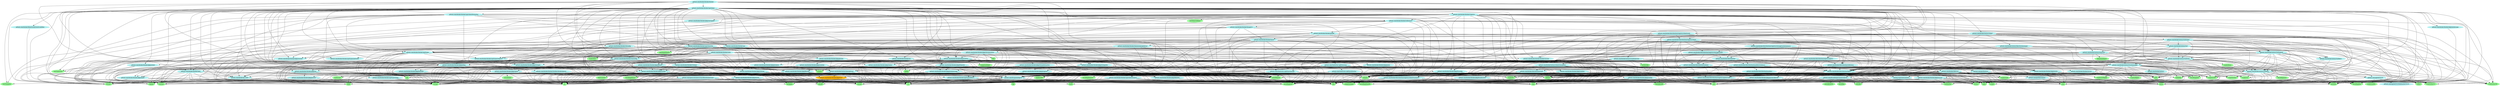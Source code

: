 digraph godep {
0 [label="github.com/docker/docker/pkg/mflag" style="filled" color="paleturquoise"];
0 -> 1;
0 -> 2;
0 -> 3;
0 -> 4;
0 -> 5;
0 -> 6;
0 -> 7;
0 -> 8;
0 -> 9;
0 -> 10;
0 -> 11;
12 [label="github.com/docker/docker/api/client/inspect" style="filled" color="paleturquoise"];
12 -> 13;
12 -> 14;
12 -> 2;
12 -> 4;
12 -> 15;
16 [label="github.com/docker/notary/client" style="filled" color="paleturquoise"];
16 -> 13;
16 -> 14;
16 -> 1;
16 -> 2;
16 -> 17;
16 -> 18;
16 -> 19;
16 -> 20;
16 -> 21;
16 -> 22;
16 -> 23;
16 -> 24;
16 -> 25;
16 -> 26;
16 -> 27;
16 -> 28;
16 -> 29;
16 -> 30;
16 -> 5;
16 -> 31;
16 -> 11;
32 [label="github.com/docker/distribution/registry/client" style="filled" color="paleturquoise"];
32 -> 13;
32 -> 14;
32 -> 2;
32 -> 33;
32 -> 34;
32 -> 35;
32 -> 36;
32 -> 37;
32 -> 38;
32 -> 39;
32 -> 40;
32 -> 41;
32 -> 42;
32 -> 4;
32 -> 29;
32 -> 30;
32 -> 43;
32 -> 5;
32 -> 8;
32 -> 11;
44 [label="compress/gzip" style="filled" color="palegreen"];
6 [label="runtime" style="filled" color="palegreen"];
45 [label="math/big" style="filled" color="palegreen"];
46 [label="github.com/docker/docker/api/types/network" style="filled" color="paleturquoise"];
47 [label="github.com/docker/docker/pkg/gitutils" style="filled" color="paleturquoise"];
47 -> 2;
47 -> 48;
47 -> 49;
47 -> 29;
47 -> 30;
47 -> 43;
47 -> 5;
47 -> 50;
47 -> 31;
47 -> 9;
2 [label="fmt" style="filled" color="palegreen"];
51 [label="github.com/gorilla/context" style="filled" color="paleturquoise"];
51 -> 30;
51 -> 52;
51 -> 11;
53 [label="github.com/docker/docker/pkg/mount" style="filled" color="paleturquoise"];
53 -> 54;
53 -> 2;
53 -> 4;
53 -> 5;
53 -> 9;
53 -> 55;
53 -> 11;
56 [label="compress/bzip2" style="filled" color="palegreen"];
57 [label="github.com/docker/docker/image/v1" style="filled" color="paleturquoise"];
57 -> 14;
57 -> 2;
57 -> 17;
57 -> 35;
57 -> 58;
57 -> 59;
57 -> 60;
57 -> 61;
57 -> 9;
62 [label="github.com/docker/docker/pkg/ansiescape" style="filled" color="paleturquoise"];
62 -> 13;
24 [label="github.com/docker/notary/tuf/client" style="filled" color="paleturquoise"];
24 -> 13;
24 -> 63;
24 -> 64;
24 -> 14;
24 -> 2;
24 -> 17;
24 -> 23;
24 -> 25;
24 -> 26;
24 -> 27;
24 -> 28;
24 -> 65;
24 -> 4;
24 -> 66;
24 -> 31;
24 -> 9;
67 [label="mime/multipart" style="filled" color="palegreen"];
5 [label="os" style="filled" color="palegreen"];
68 [label="github.com/docker/docker/api" style="filled" color="paleturquoise"];
68 -> 2;
68 -> 17;
68 -> 69;
68 -> 70;
68 -> 60;
68 -> 71;
68 -> 72;
68 -> 31;
68 -> 7;
68 -> 8;
68 -> 9;
69 [label="github.com/docker/docker/api/types" style="filled" color="paleturquoise"];
69 -> 54;
69 -> 73;
69 -> 46;
69 -> 74;
69 -> 75;
69 -> 76;
69 -> 60;
69 -> 77;
69 -> 4;
69 -> 78;
69 -> 5;
69 -> 11;
79 [label="os/signal" style="filled" color="palegreen"];
80 [label="github.com/docker/docker/pkg/tlsconfig" style="filled" color="paleturquoise"];
80 -> 81;
80 -> 82;
80 -> 2;
80 -> 17;
80 -> 29;
80 -> 5;
34 [label="github.com/docker/distribution/context" style="filled" color="paleturquoise"];
34 -> 1;
34 -> 2;
34 -> 17;
34 -> 83;
34 -> 84;
34 -> 85;
34 -> 78;
34 -> 30;
34 -> 6;
34 -> 9;
34 -> 52;
34 -> 11;
43 [label="net/url" style="filled" color="palegreen"];
41 [label="github.com/docker/distribution/registry/storage/cache" style="filled" color="paleturquoise"];
41 -> 2;
41 -> 33;
41 -> 34;
41 -> 35;
86 [label="github.com/docker/docker/pkg/pools" style="filled" color="paleturquoise"];
86 -> 54;
86 -> 87;
86 -> 4;
86 -> 52;
88 [label="github.com/docker/docker/pkg/stdcopy" style="filled" color="paleturquoise"];
88 -> 89;
88 -> 1;
88 -> 17;
88 -> 4;
64 [label="encoding/hex" style="filled" color="palegreen"];
33 [label="github.com/docker/distribution" style="filled" color="paleturquoise"];
33 -> 1;
33 -> 2;
33 -> 34;
33 -> 35;
33 -> 36;
33 -> 4;
33 -> 30;
33 -> 9;
33 -> 11;
90 [label="github.com/docker/distribution/manifest" style="filled" color="paleturquoise"];
91 [label="crypto/x509/pkix" style="filled" color="palegreen"];
60 [label="github.com/docker/docker/pkg/version" style="filled" color="paleturquoise"];
60 -> 8;
60 -> 9;
92 [label="github.com/docker/docker/pkg/blkiodev" style="filled" color="paleturquoise"];
92 -> 2;
93 [label="github.com/docker/docker/api/types/time" style="filled" color="paleturquoise"];
93 -> 2;
93 -> 94;
93 -> 8;
93 -> 9;
93 -> 11;
95 [label="github.com/docker/docker/builder/dockerignore" style="filled" color="paleturquoise"];
95 -> 54;
95 -> 2;
95 -> 4;
95 -> 31;
95 -> 9;
61 [label="regexp" style="filled" color="palegreen"];
96 [label="github.com/docker/docker/cli" style="filled" color="paleturquoise"];
96 -> 1;
96 -> 2;
96 -> 0;
96 -> 80;
96 -> 4;
96 -> 5;
96 -> 97;
96 -> 9;
11 [label="time" style="filled" color="palegreen"];
98 [label="github.com/docker/docker/opts" style="filled" color="paleturquoise"];
98 -> 54;
98 -> 2;
98 -> 92;
98 -> 76;
98 -> 99;
98 -> 78;
98 -> 43;
98 -> 5;
98 -> 61;
98 -> 6;
98 -> 8;
98 -> 9;
100 [label="github.com/docker/docker/pkg/promise" style="filled" color="paleturquoise"];
101 [label="github.com/docker/docker/pkg/reexec" style="filled" color="paleturquoise"];
101 -> 2;
101 -> 5;
101 -> 50;
101 -> 31;
101 -> 55;
48 [label="github.com/docker/docker/pkg/symlink" style="filled" color="paleturquoise"];
48 -> 13;
48 -> 1;
48 -> 70;
48 -> 5;
48 -> 31;
48 -> 9;
102 [label="github.com/docker/docker/docker" style="filled" color="paleturquoise"];
102 -> 2;
102 -> 17;
102 -> 103;
102 -> 96;
102 -> 104;
102 -> 105;
102 -> 98;
102 -> 0;
102 -> 101;
102 -> 106;
102 -> 80;
102 -> 107;
102 -> 5;
102 -> 31;
102 -> 7;
108 [label="unicode/utf8" style="filled" color="palegreen"];
109 [label="github.com/docker/docker/pkg/streamformatter" style="filled" color="paleturquoise"];
109 -> 14;
109 -> 2;
109 -> 110;
109 -> 111;
109 -> 4;
65 [label="github.com/docker/notary/tuf/utils" style="filled" color="paleturquoise"];
65 -> 13;
65 -> 112;
65 -> 63;
65 -> 113;
65 -> 81;
65 -> 64;
65 -> 1;
65 -> 2;
65 -> 22;
65 -> 25;
65 -> 4;
65 -> 30;
65 -> 43;
65 -> 5;
65 -> 66;
65 -> 31;
65 -> 9;
114 [label="log" style="filled" color="palegreen"];
15 [label="text/template" style="filled" color="palegreen"];
115 [label="github.com/docker/docker/pkg/httputils" style="filled" color="paleturquoise"];
115 -> 1;
115 -> 2;
115 -> 17;
115 -> 110;
115 -> 4;
115 -> 72;
115 -> 30;
115 -> 61;
115 -> 9;
115 -> 11;
107 [label="github.com/docker/docker/utils" style="filled" color="paleturquoise"];
107 -> 116;
107 -> 64;
107 -> 2;
107 -> 38;
107 -> 105;
107 -> 117;
107 -> 118;
107 -> 119;
107 -> 4;
107 -> 29;
107 -> 5;
107 -> 50;
107 -> 31;
107 -> 61;
107 -> 6;
107 -> 9;
23 [label="github.com/docker/notary/tuf" style="filled" color="paleturquoise"];
23 -> 13;
23 -> 63;
23 -> 64;
23 -> 14;
23 -> 2;
23 -> 17;
23 -> 25;
23 -> 26;
23 -> 27;
23 -> 65;
23 -> 31;
23 -> 9;
23 -> 11;
120 [label="sync/atomic" style="filled" color="palegreen"];
29 [label="io/ioutil" style="filled" color="palegreen"];
66 [label="path" style="filled" color="palegreen"];
59 [label="github.com/docker/docker/layer" style="filled" color="paleturquoise"];
59 -> 121;
59 -> 13;
59 -> 44;
59 -> 1;
59 -> 2;
59 -> 17;
59 -> 35;
59 -> 122;
59 -> 117;
59 -> 87;
59 -> 119;
59 -> 123;
59 -> 124;
59 -> 4;
59 -> 29;
59 -> 5;
59 -> 31;
59 -> 61;
59 -> 6;
59 -> 8;
59 -> 52;
125 [label="github.com/docker/docker/pkg/chrootarchive" style="filled" color="paleturquoise"];
125 -> 13;
125 -> 14;
125 -> 126;
125 -> 2;
125 -> 117;
125 -> 127;
125 -> 101;
125 -> 70;
125 -> 4;
125 -> 29;
125 -> 5;
125 -> 31;
125 -> 6;
125 -> 55;
105 [label="github.com/docker/docker/dockerversion" style="filled" color="paleturquoise"];
128 [label="github.com/agl/ed25519" style="filled" color="paleturquoise"];
128 -> 113;
128 -> 129;
128 -> 130;
128 -> 4;
131 [label="github.com/docker/notary" style="filled" color="paleturquoise"];
132 [label="encoding/base64" style="filled" color="palegreen"];
82 [label="crypto/x509" style="filled" color="palegreen"];
133 [label="github.com/docker/docker/reference" style="filled" color="paleturquoise"];
133 -> 14;
133 -> 1;
133 -> 2;
133 -> 35;
133 -> 37;
133 -> 58;
133 -> 57;
133 -> 29;
133 -> 5;
133 -> 31;
133 -> 7;
133 -> 9;
133 -> 52;
134 [label="crypto/rand" style="filled" color="palegreen"];
135 [label="crypto/ecdsa" style="filled" color="palegreen"];
136 [label="crypto/elliptic" style="filled" color="palegreen"];
89 [label="encoding/binary" style="filled" color="palegreen"];
76 [label="github.com/docker/docker/pkg/ulimit" style="filled" color="paleturquoise"];
76 -> 2;
76 -> 8;
76 -> 9;
99 [label="github.com/docker/go-units" style="filled" color="paleturquoise"];
99 -> 2;
99 -> 61;
99 -> 8;
99 -> 9;
99 -> 11;
137 [label="github.com/docker/docker/pkg/random" style="filled" color="paleturquoise"];
137 -> 134;
137 -> 4;
137 -> 94;
137 -> 45;
137 -> 138;
137 -> 52;
137 -> 11;
139 [label="github.com/docker/docker/pkg/useragent" style="filled" color="paleturquoise"];
139 -> 9;
85 [label="golang.org/x/net/context" style="filled" color="paleturquoise"];
85 -> 1;
85 -> 2;
85 -> 52;
85 -> 11;
63 [label="crypto/sha256" style="filled" color="palegreen"];
42 [label="github.com/docker/distribution/registry/storage/cache/memory" style="filled" color="paleturquoise"];
42 -> 33;
42 -> 34;
42 -> 35;
42 -> 37;
42 -> 41;
42 -> 52;
140 [label="github.com/docker/docker/pkg/parsers" style="filled" color="paleturquoise"];
140 -> 2;
140 -> 8;
140 -> 9;
87 [label="github.com/docker/docker/pkg/ioutils" style="filled" color="paleturquoise"];
87 -> 13;
87 -> 63;
87 -> 64;
87 -> 1;
87 -> 2;
87 -> 85;
87 -> 4;
87 -> 29;
87 -> 30;
87 -> 5;
87 -> 52;
141 [label="text/scanner" style="filled" color="palegreen"];
124 [label="github.com/vbatts/tar-split/tar/storage" style="filled" color="paleturquoise"];
124 -> 13;
124 -> 14;
124 -> 1;
124 -> 142;
124 -> 4;
124 -> 5;
124 -> 31;
124 -> 108;
129 [label="crypto/subtle" style="filled" color="palegreen"];
17 [label="github.com/Sirupsen/logrus" style="filled" color="paleturquoise"];
17 -> 54;
17 -> 13;
17 -> 14;
17 -> 2;
17 -> 4;
17 -> 114;
17 -> 5;
17 -> 6;
17 -> 7;
17 -> 9;
17 -> 52;
17 -> 55;
17 -> 11;
17 -> 143;
130 [label="github.com/agl/ed25519/edwards25519" style="filled" color="paleturquoise"];
144 [label="github.com/docker/docker/errors" style="filled" color="paleturquoise"];
144 -> 38;
144 -> 30;
145 [label="net/http/cookiejar" style="filled" color="palegreen"];
138 [label="math/rand" style="filled" color="palegreen"];
146 [label="github.com/docker/docker/pkg/signal" style="filled" color="paleturquoise"];
146 -> 2;
146 -> 17;
146 -> 5;
146 -> 79;
146 -> 6;
146 -> 8;
146 -> 9;
146 -> 120;
146 -> 55;
58 [label="github.com/docker/docker/image" style="filled" color="paleturquoise"];
58 -> 14;
58 -> 1;
58 -> 2;
58 -> 17;
58 -> 35;
58 -> 59;
58 -> 77;
58 -> 4;
58 -> 29;
58 -> 5;
58 -> 31;
58 -> 52;
58 -> 11;
147 [label="net/http/httputil" style="filled" color="palegreen"];
148 [label="github.com/opencontainers/runc/libcontainer/user" style="filled" color="paleturquoise"];
148 -> 54;
148 -> 1;
148 -> 2;
148 -> 4;
148 -> 5;
148 -> 8;
148 -> 9;
148 -> 55;
149 [label="github.com/docker/docker/pkg/broadcaster" style="filled" color="paleturquoise"];
149 -> 4;
149 -> 52;
150 [label="github.com/docker/docker/pkg/stringutils" style="filled" color="paleturquoise"];
150 -> 13;
150 -> 14;
150 -> 137;
150 -> 138;
150 -> 9;
151 [label="github.com/docker/docker/api/client/formatter" style="filled" color="paleturquoise"];
151 -> 13;
151 -> 2;
151 -> 68;
151 -> 69;
151 -> 119;
151 -> 150;
151 -> 133;
151 -> 99;
151 -> 4;
151 -> 8;
151 -> 9;
151 -> 10;
151 -> 15;
151 -> 11;
77 [label="github.com/docker/docker/runconfig" style="filled" color="paleturquoise"];
77 -> 14;
77 -> 2;
77 -> 98;
77 -> 92;
77 -> 149;
77 -> 87;
77 -> 0;
77 -> 53;
77 -> 75;
77 -> 140;
77 -> 146;
77 -> 150;
77 -> 76;
77 -> 152;
77 -> 99;
77 -> 4;
77 -> 29;
77 -> 66;
77 -> 6;
77 -> 8;
77 -> 9;
153 [label="github.com/docker/docker/api/client/lib" style="filled" color="paleturquoise"];
153 -> 13;
153 -> 81;
153 -> 132;
153 -> 14;
153 -> 1;
153 -> 2;
153 -> 69;
153 -> 73;
153 -> 74;
153 -> 93;
153 -> 77;
153 -> 99;
153 -> 4;
153 -> 29;
153 -> 78;
153 -> 30;
153 -> 147;
153 -> 43;
153 -> 5;
153 -> 31;
153 -> 61;
153 -> 8;
153 -> 9;
153 -> 11;
28 [label="github.com/docker/notary/tuf/store" style="filled" color="paleturquoise"];
28 -> 13;
28 -> 1;
28 -> 2;
28 -> 17;
28 -> 25;
28 -> 65;
28 -> 4;
28 -> 29;
28 -> 67;
28 -> 30;
28 -> 43;
28 -> 5;
28 -> 66;
28 -> 31;
84 [label="github.com/gorilla/mux" style="filled" color="paleturquoise"];
84 -> 13;
84 -> 1;
84 -> 2;
84 -> 51;
84 -> 30;
84 -> 43;
84 -> 66;
84 -> 61;
84 -> 9;
30 [label="net/http" style="filled" color="palegreen"];
78 [label="net" style="filled" color="palegreen"];
75 [label="github.com/docker/docker/pkg/nat" style="filled" color="paleturquoise"];
75 -> 2;
75 -> 140;
75 -> 78;
75 -> 7;
75 -> 8;
75 -> 9;
104 [label="github.com/docker/docker/cliconfig" style="filled" color="paleturquoise"];
104 -> 132;
104 -> 14;
104 -> 2;
104 -> 69;
104 -> 3;
104 -> 4;
104 -> 29;
104 -> 5;
104 -> 31;
104 -> 9;
154 [label="github.com/docker/docker/pkg/jsonlog" style="filled" color="paleturquoise"];
154 -> 13;
154 -> 14;
154 -> 1;
154 -> 2;
154 -> 11;
154 -> 108;
18 [label="github.com/docker/notary/client/changelist" style="filled" color="paleturquoise"];
18 -> 14;
18 -> 2;
18 -> 17;
18 -> 83;
18 -> 25;
18 -> 29;
18 -> 5;
18 -> 66;
18 -> 7;
18 -> 11;
19 [label="github.com/docker/notary/cryptoservice" style="filled" color="paleturquoise"];
19 -> 155;
19 -> 134;
19 -> 82;
19 -> 156;
19 -> 1;
19 -> 2;
19 -> 17;
19 -> 21;
19 -> 22;
19 -> 25;
19 -> 4;
19 -> 29;
19 -> 5;
19 -> 31;
19 -> 9;
13 [label="bytes" style="filled" color="palegreen"];
121 [label="archive/tar" style="filled" color="palegreen"];
157 [label="github.com/docker/docker/pkg/tarsum" style="filled" color="paleturquoise"];
157 -> 121;
157 -> 13;
157 -> 44;
157 -> 158;
157 -> 63;
157 -> 64;
157 -> 1;
157 -> 2;
157 -> 159;
157 -> 4;
157 -> 7;
157 -> 8;
157 -> 9;
40 [label="github.com/docker/distribution/registry/client/transport" style="filled" color="paleturquoise"];
40 -> 54;
40 -> 1;
40 -> 2;
40 -> 4;
40 -> 30;
40 -> 5;
40 -> 52;
3 [label="github.com/docker/docker/pkg/homedir" style="filled" color="paleturquoise"];
3 -> 148;
3 -> 5;
3 -> 6;
160 [label="github.com/docker/docker/registry" style="filled" color="paleturquoise"];
160 -> 13;
160 -> 63;
160 -> 113;
160 -> 81;
160 -> 82;
160 -> 64;
160 -> 14;
160 -> 1;
160 -> 2;
160 -> 17;
160 -> 35;
160 -> 38;
160 -> 39;
160 -> 32;
160 -> 40;
160 -> 69;
160 -> 74;
160 -> 105;
160 -> 98;
160 -> 115;
160 -> 87;
160 -> 0;
160 -> 161;
160 -> 119;
160 -> 157;
160 -> 80;
160 -> 139;
160 -> 133;
160 -> 4;
160 -> 29;
160 -> 78;
160 -> 30;
160 -> 145;
160 -> 43;
160 -> 5;
160 -> 31;
160 -> 6;
160 -> 8;
160 -> 9;
160 -> 52;
160 -> 55;
160 -> 11;
54 [label="bufio" style="filled" color="palegreen"];
126 [label="flag" style="filled" color="palegreen"];
20 [label="github.com/docker/notary/keystoremanager" style="filled" color="paleturquoise"];
20 -> 134;
20 -> 82;
20 -> 1;
20 -> 2;
20 -> 17;
20 -> 22;
20 -> 25;
20 -> 27;
20 -> 31;
20 -> 9;
20 -> 11;
83 [label="github.com/docker/distribution/uuid" style="filled" color="paleturquoise"];
83 -> 134;
83 -> 2;
83 -> 4;
83 -> 5;
83 -> 55;
83 -> 11;
38 [label="github.com/docker/distribution/registry/api/errcode" style="filled" color="paleturquoise"];
38 -> 14;
38 -> 2;
38 -> 30;
38 -> 7;
38 -> 9;
38 -> 52;
70 [label="github.com/docker/docker/pkg/system" style="filled" color="paleturquoise"];
70 -> 54;
70 -> 1;
70 -> 99;
70 -> 4;
70 -> 5;
70 -> 31;
70 -> 8;
70 -> 9;
70 -> 55;
70 -> 11;
70 -> 143;
97 [label="reflect" style="filled" color="palegreen"];
111 [label="github.com/docker/docker/pkg/progress" style="filled" color="paleturquoise"];
111 -> 2;
111 -> 4;
162 [label="unicode/utf16" style="filled" color="palegreen"];
159 [label="hash" style="filled" color="palegreen"];
37 [label="github.com/docker/distribution/reference" style="filled" color="paleturquoise"];
37 -> 1;
37 -> 2;
37 -> 35;
37 -> 61;
39 [label="github.com/docker/distribution/registry/api/v2" style="filled" color="paleturquoise"];
39 -> 35;
39 -> 37;
39 -> 38;
39 -> 84;
39 -> 30;
39 -> 43;
39 -> 61;
39 -> 9;
127 [label="github.com/docker/docker/pkg/idtools" style="filled" color="paleturquoise"];
127 -> 54;
127 -> 2;
127 -> 70;
127 -> 5;
127 -> 50;
127 -> 31;
127 -> 7;
127 -> 8;
127 -> 9;
127 -> 55;
163 [label="github.com/docker/libnetwork/resolvconf/dns" style="filled" color="paleturquoise"];
163 -> 61;
164 [label="encoding/base32" style="filled" color="palegreen"];
158 [label="crypto" style="filled" color="palegreen"];
50 [label="os/exec" style="filled" color="palegreen"];
26 [label="github.com/docker/notary/tuf/keys" style="filled" color="paleturquoise"];
26 -> 1;
26 -> 25;
7 [label="sort" style="filled" color="palegreen"];
52 [label="sync" style="filled" color="palegreen"];
94 [label="math" style="filled" color="palegreen"];
72 [label="mime" style="filled" color="palegreen"];
117 [label="github.com/docker/docker/pkg/archive" style="filled" color="paleturquoise"];
117 -> 121;
117 -> 54;
117 -> 13;
117 -> 56;
117 -> 44;
117 -> 1;
117 -> 2;
117 -> 17;
117 -> 118;
117 -> 127;
117 -> 87;
117 -> 86;
117 -> 100;
117 -> 70;
117 -> 4;
117 -> 29;
117 -> 5;
117 -> 50;
117 -> 31;
117 -> 6;
117 -> 7;
117 -> 9;
117 -> 55;
117 -> 11;
117 -> 143;
161 [label="github.com/docker/docker/pkg/parsers/kernel" style="filled" color="paleturquoise"];
161 -> 13;
161 -> 1;
161 -> 2;
161 -> 55;
116 [label="crypto/sha1" style="filled" color="palegreen"];
165 [label="encoding/asn1" style="filled" color="palegreen"];
9 [label="strings" style="filled" color="palegreen"];
166 [label="github.com/jfrazelle/go/canonical/json" style="filled" color="paleturquoise"];
166 -> 13;
166 -> 167;
166 -> 132;
166 -> 1;
166 -> 2;
166 -> 4;
166 -> 94;
166 -> 97;
166 -> 6;
166 -> 7;
166 -> 8;
166 -> 9;
166 -> 52;
166 -> 168;
166 -> 162;
166 -> 108;
73 [label="github.com/docker/docker/api/types/filters" style="filled" color="paleturquoise"];
73 -> 14;
73 -> 1;
73 -> 2;
73 -> 61;
73 -> 9;
74 [label="github.com/docker/docker/api/types/registry" style="filled" color="paleturquoise"];
74 -> 14;
74 -> 78;
118 [label="github.com/docker/docker/pkg/fileutils" style="filled" color="paleturquoise"];
118 -> 1;
118 -> 2;
118 -> 17;
118 -> 4;
118 -> 29;
118 -> 5;
118 -> 31;
118 -> 61;
118 -> 9;
118 -> 141;
169 [label="github.com/vbatts/tar-split/archive/tar" style="filled" color="paleturquoise"];
169 -> 13;
169 -> 1;
169 -> 2;
169 -> 4;
169 -> 29;
169 -> 5;
169 -> 66;
169 -> 8;
169 -> 9;
169 -> 55;
169 -> 11;
49 [label="github.com/docker/docker/pkg/urlutil" style="filled" color="paleturquoise"];
49 -> 61;
49 -> 9;
113 [label="crypto/sha512" style="filled" color="palegreen"];
106 [label="github.com/docker/docker/pkg/term" style="filled" color="darkgoldenrod1"];
106 -> 1;
106 -> 4;
106 -> 5;
106 -> 79;
106 -> 55;
106 -> 143;
167 [label="encoding" style="filled" color="palegreen"];
71 [label="github.com/docker/libtrust" style="filled" color="paleturquoise"];
71 -> 13;
71 -> 158;
71 -> 135;
71 -> 136;
71 -> 134;
71 -> 170;
71 -> 63;
71 -> 113;
71 -> 81;
71 -> 82;
71 -> 91;
71 -> 164;
71 -> 132;
71 -> 89;
71 -> 14;
71 -> 156;
71 -> 1;
71 -> 2;
71 -> 4;
71 -> 29;
71 -> 45;
71 -> 78;
71 -> 43;
71 -> 5;
71 -> 66;
71 -> 31;
71 -> 7;
71 -> 9;
71 -> 52;
71 -> 11;
71 -> 168;
1 [label="errors" style="filled" color="palegreen"];
171 [label="github.com/docker/distribution/registry/client/auth" style="filled" color="paleturquoise"];
171 -> 14;
171 -> 1;
171 -> 2;
171 -> 17;
171 -> 32;
171 -> 40;
171 -> 30;
171 -> 43;
171 -> 9;
171 -> 52;
171 -> 11;
25 [label="github.com/docker/notary/tuf/data" style="filled" color="paleturquoise"];
25 -> 13;
25 -> 158;
25 -> 135;
25 -> 170;
25 -> 63;
25 -> 113;
25 -> 82;
25 -> 165;
25 -> 64;
25 -> 1;
25 -> 2;
25 -> 17;
25 -> 128;
25 -> 166;
25 -> 159;
25 -> 4;
25 -> 29;
25 -> 45;
25 -> 9;
25 -> 11;
4 [label="io" style="filled" color="palegreen"];
8 [label="strconv" style="filled" color="palegreen"];
170 [label="crypto/rsa" style="filled" color="palegreen"];
156 [label="encoding/pem" style="filled" color="palegreen"];
168 [label="unicode" style="filled" color="palegreen"];
10 [label="text/tabwriter" style="filled" color="palegreen"];
119 [label="github.com/docker/docker/pkg/stringid" style="filled" color="paleturquoise"];
119 -> 134;
119 -> 64;
119 -> 137;
119 -> 4;
119 -> 61;
119 -> 8;
119 -> 9;
22 [label="github.com/docker/notary/trustmanager" style="filled" color="paleturquoise"];
22 -> 135;
22 -> 136;
22 -> 134;
22 -> 170;
22 -> 82;
22 -> 91;
22 -> 156;
22 -> 1;
22 -> 2;
22 -> 17;
22 -> 128;
22 -> 131;
22 -> 21;
22 -> 25;
22 -> 4;
22 -> 29;
22 -> 45;
22 -> 30;
22 -> 43;
22 -> 5;
22 -> 66;
22 -> 31;
22 -> 9;
22 -> 52;
22 -> 11;
55 [label="syscall" style="filled" color="palegreen"];
35 [label="github.com/docker/distribution/digest" style="filled" color="paleturquoise"];
35 -> 13;
35 -> 158;
35 -> 1;
35 -> 2;
35 -> 157;
35 -> 159;
35 -> 4;
35 -> 29;
35 -> 61;
35 -> 7;
35 -> 9;
35 -> 52;
122 [label="github.com/docker/docker/daemon/graphdriver" style="filled" color="paleturquoise"];
122 -> 1;
122 -> 2;
122 -> 17;
122 -> 117;
122 -> 125;
122 -> 127;
122 -> 87;
122 -> 5;
122 -> 31;
122 -> 9;
122 -> 55;
122 -> 11;
142 [label="hash/crc64" style="filled" color="palegreen"];
155 [label="archive/zip" style="filled" color="palegreen"];
112 [label="crypto/hmac" style="filled" color="palegreen"];
103 [label="github.com/docker/docker/api/client" style="filled" color="paleturquoise"];
103 -> 121;
103 -> 54;
103 -> 13;
103 -> 132;
103 -> 64;
103 -> 14;
103 -> 1;
103 -> 2;
103 -> 17;
103 -> 35;
103 -> 171;
103 -> 40;
103 -> 68;
103 -> 151;
103 -> 12;
103 -> 153;
103 -> 69;
103 -> 73;
103 -> 46;
103 -> 74;
103 -> 95;
103 -> 96;
103 -> 104;
103 -> 105;
103 -> 144;
103 -> 98;
103 -> 62;
103 -> 117;
103 -> 118;
103 -> 47;
103 -> 115;
103 -> 87;
103 -> 110;
103 -> 0;
103 -> 75;
103 -> 111;
103 -> 100;
103 -> 146;
103 -> 88;
103 -> 109;
103 -> 119;
103 -> 150;
103 -> 70;
103 -> 106;
103 -> 80;
103 -> 76;
103 -> 49;
103 -> 60;
103 -> 133;
103 -> 160;
103 -> 77;
103 -> 107;
103 -> 99;
103 -> 163;
103 -> 16;
103 -> 21;
103 -> 22;
103 -> 25;
103 -> 4;
103 -> 29;
103 -> 78;
103 -> 30;
103 -> 43;
103 -> 5;
103 -> 50;
103 -> 79;
103 -> 31;
103 -> 61;
103 -> 6;
103 -> 7;
103 -> 8;
103 -> 9;
103 -> 52;
103 -> 10;
103 -> 15;
103 -> 11;
143 [label="unsafe" style="filled" color="palegreen"];
36 [label="github.com/docker/distribution/manifest/schema1" style="filled" color="paleturquoise"];
36 -> 82;
36 -> 14;
36 -> 17;
36 -> 35;
36 -> 90;
36 -> 71;
31 [label="path/filepath" style="filled" color="palegreen"];
27 [label="github.com/docker/notary/tuf/signed" style="filled" color="paleturquoise"];
27 -> 158;
27 -> 135;
27 -> 134;
27 -> 170;
27 -> 63;
27 -> 82;
27 -> 156;
27 -> 1;
27 -> 2;
27 -> 17;
27 -> 128;
27 -> 22;
27 -> 25;
27 -> 26;
27 -> 65;
27 -> 166;
27 -> 4;
27 -> 29;
27 -> 45;
27 -> 97;
27 -> 9;
27 -> 11;
14 [label="encoding/json" style="filled" color="palegreen"];
152 [label="github.com/docker/docker/volume" style="filled" color="paleturquoise"];
152 -> 2;
152 -> 17;
152 -> 144;
152 -> 70;
152 -> 5;
152 -> 31;
152 -> 6;
152 -> 9;
123 [label="github.com/vbatts/tar-split/tar/asm" style="filled" color="paleturquoise"];
123 -> 13;
123 -> 2;
123 -> 169;
123 -> 124;
123 -> 159;
123 -> 142;
123 -> 4;
123 -> 29;
123 -> 52;
110 [label="github.com/docker/docker/pkg/jsonmessage" style="filled" color="paleturquoise"];
110 -> 14;
110 -> 2;
110 -> 154;
110 -> 106;
110 -> 99;
110 -> 4;
110 -> 9;
110 -> 11;
21 [label="github.com/docker/notary/passphrase" style="filled" color="paleturquoise"];
21 -> 54;
21 -> 1;
21 -> 2;
21 -> 106;
21 -> 4;
21 -> 5;
21 -> 31;
21 -> 9;
81 [label="crypto/tls" style="filled" color="palegreen"];
}
